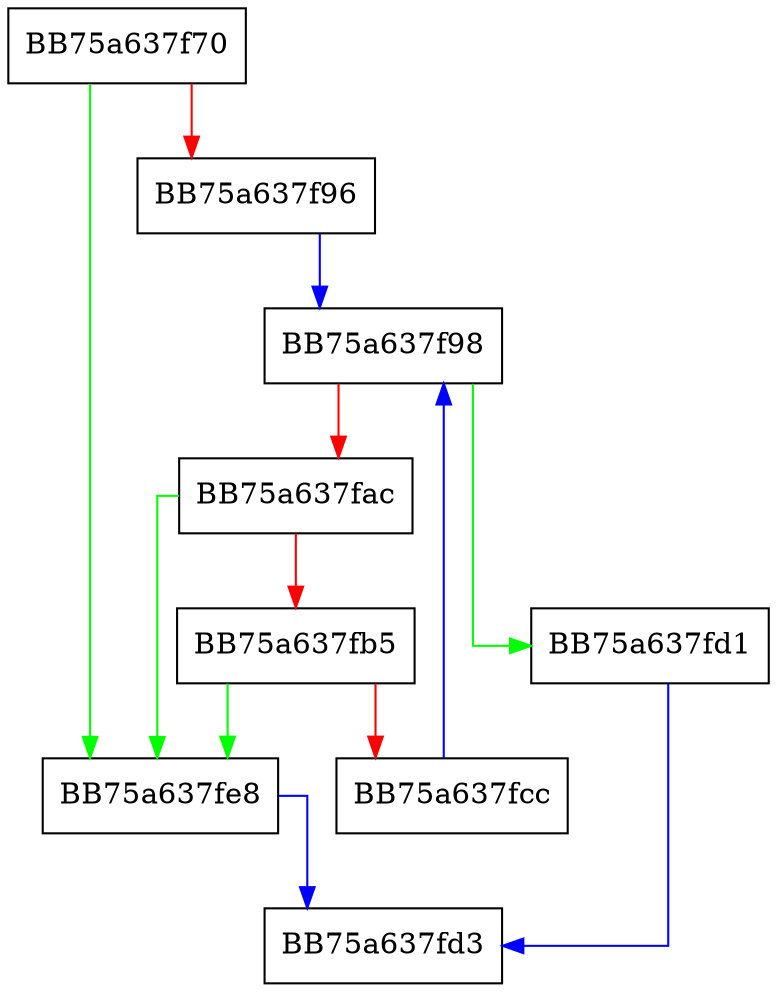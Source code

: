 digraph declare {
  node [shape="box"];
  graph [splines=ortho];
  BB75a637f70 -> BB75a637fe8 [color="green"];
  BB75a637f70 -> BB75a637f96 [color="red"];
  BB75a637f96 -> BB75a637f98 [color="blue"];
  BB75a637f98 -> BB75a637fd1 [color="green"];
  BB75a637f98 -> BB75a637fac [color="red"];
  BB75a637fac -> BB75a637fe8 [color="green"];
  BB75a637fac -> BB75a637fb5 [color="red"];
  BB75a637fb5 -> BB75a637fe8 [color="green"];
  BB75a637fb5 -> BB75a637fcc [color="red"];
  BB75a637fcc -> BB75a637f98 [color="blue"];
  BB75a637fd1 -> BB75a637fd3 [color="blue"];
  BB75a637fe8 -> BB75a637fd3 [color="blue"];
}